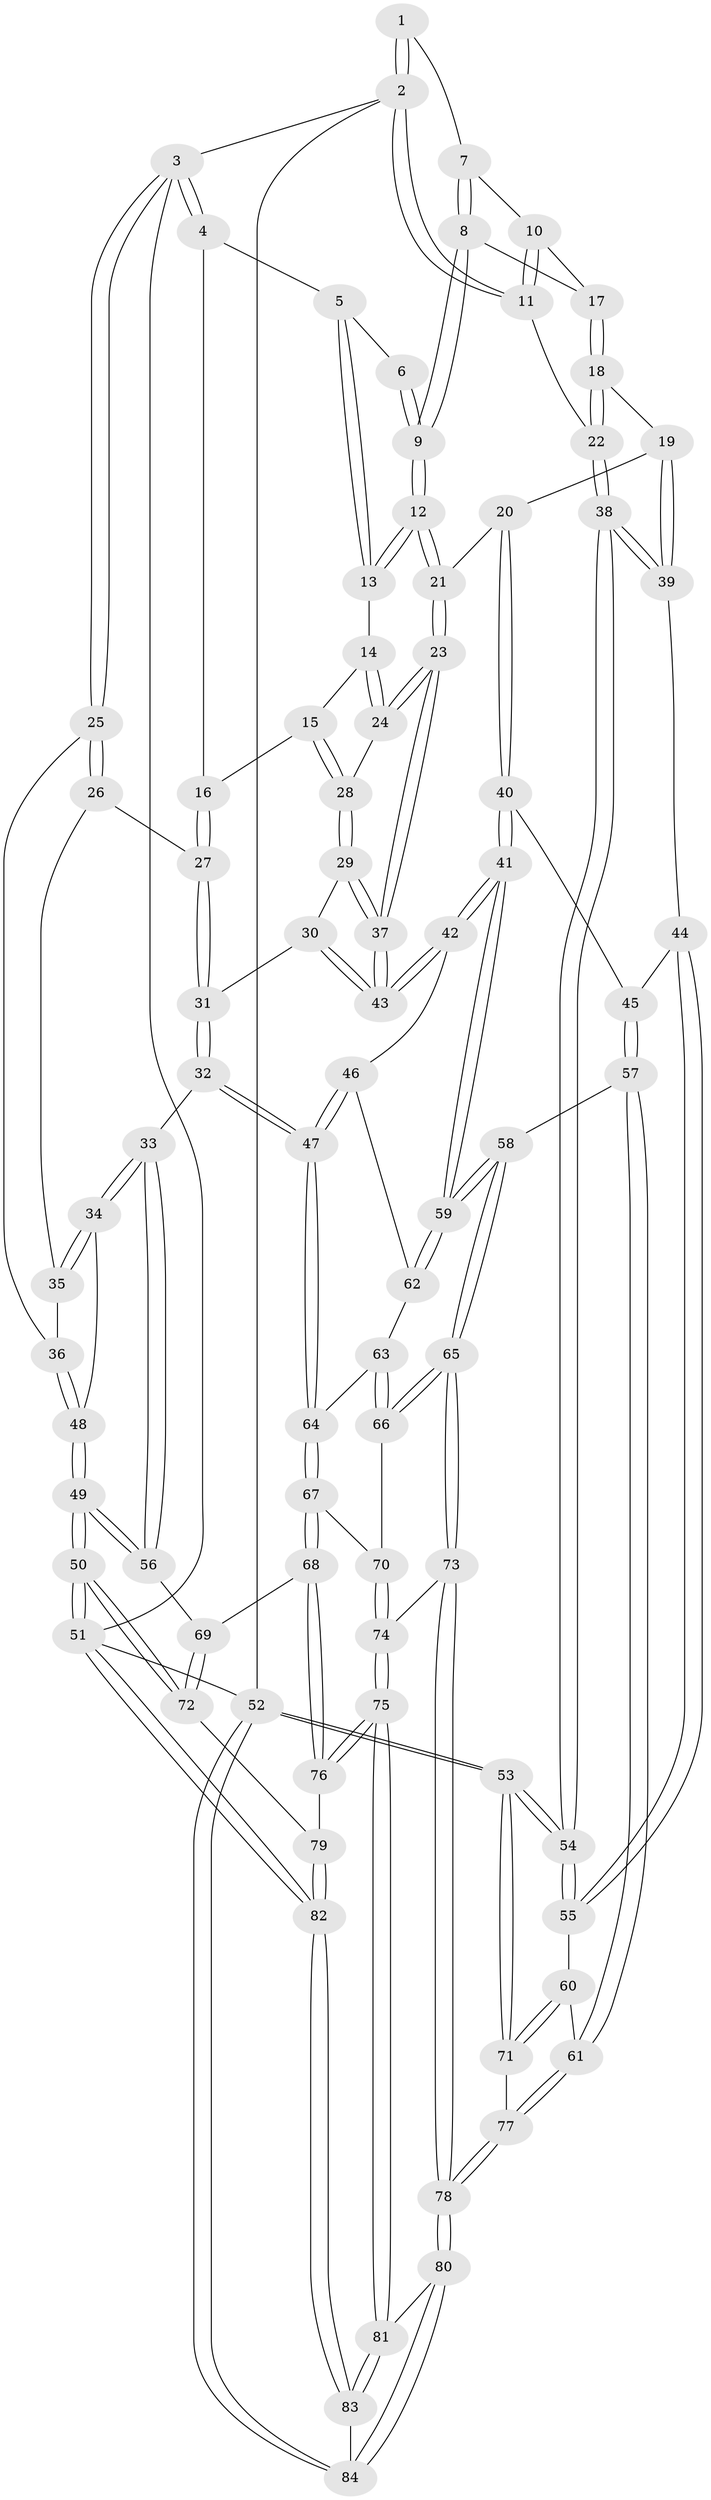 // Generated by graph-tools (version 1.1) at 2025/01/03/09/25 05:01:57]
// undirected, 84 vertices, 207 edges
graph export_dot {
graph [start="1"]
  node [color=gray90,style=filled];
  1 [pos="+0.742546203705975+0"];
  2 [pos="+1+0"];
  3 [pos="+0+0"];
  4 [pos="+0.4195493044706057+0"];
  5 [pos="+0.5014745562655348+0"];
  6 [pos="+0.6082640033704803+0"];
  7 [pos="+0.7748528560796625+0"];
  8 [pos="+0.7336594962736891+0.0994287483752372"];
  9 [pos="+0.7127332286723155+0.11501297427173036"];
  10 [pos="+0.8514921064049562+0.0852126111110485"];
  11 [pos="+1+0"];
  12 [pos="+0.6672277706269463+0.16582127322982074"];
  13 [pos="+0.6086040808230956+0.1216785950574683"];
  14 [pos="+0.5166106498802483+0.16564381094213398"];
  15 [pos="+0.34963747431635783+0.06532324963816184"];
  16 [pos="+0.34035594477667663+0.05210534327697182"];
  17 [pos="+0.8357564772052994+0.11138074023119146"];
  18 [pos="+0.8476368193143587+0.2422042052714397"];
  19 [pos="+0.8454827384119504+0.24393298333367827"];
  20 [pos="+0.7535055040947604+0.26483642916651773"];
  21 [pos="+0.6849374084387085+0.22570653926022424"];
  22 [pos="+1+0.1730634136613277"];
  23 [pos="+0.5562290129445803+0.31858172684391745"];
  24 [pos="+0.5088457442767543+0.20411379746877817"];
  25 [pos="+0+0"];
  26 [pos="+0.2526506244794439+0.11233546743523642"];
  27 [pos="+0.25818618126844944+0.11049007818467345"];
  28 [pos="+0.40489346054056113+0.23299994759900167"];
  29 [pos="+0.40416566674875126+0.24152236038856095"];
  30 [pos="+0.3449832433094843+0.3105023564761726"];
  31 [pos="+0.31580707324955354+0.3240345655273778"];
  32 [pos="+0.23255790201251303+0.4250235060849567"];
  33 [pos="+0.22647287635260463+0.4249121353950513"];
  34 [pos="+0.1515880519145825+0.332217175280988"];
  35 [pos="+0.1829835274410472+0.2077671803752049"];
  36 [pos="+0+0.05811542540758726"];
  37 [pos="+0.5418069430656773+0.34339970043643253"];
  38 [pos="+1+0.1933336482673545"];
  39 [pos="+0.8928234855391103+0.38104811791863546"];
  40 [pos="+0.7455145445296003+0.3707961393066029"];
  41 [pos="+0.5599598040772399+0.45352893424574753"];
  42 [pos="+0.5352150343080064+0.42291134209791004"];
  43 [pos="+0.5329891055557756+0.3945776848332577"];
  44 [pos="+0.8876230647076643+0.4304655215874479"];
  45 [pos="+0.8054936015033185+0.4620387520880946"];
  46 [pos="+0.38024584317312754+0.46084920731376533"];
  47 [pos="+0.27376560779331965+0.45242559547684336"];
  48 [pos="+0+0.25099857012914367"];
  49 [pos="+0+0.46580496864119253"];
  50 [pos="+0+0.7616691152826265"];
  51 [pos="+0+1"];
  52 [pos="+1+1"];
  53 [pos="+1+1"];
  54 [pos="+1+0.4926444109402049"];
  55 [pos="+1+0.5074446086966877"];
  56 [pos="+0.1725843690373959+0.48227792283882803"];
  57 [pos="+0.7471694781430489+0.6128693648433083"];
  58 [pos="+0.6197116959502453+0.6027793629645806"];
  59 [pos="+0.5704416730661862+0.4862738404212464"];
  60 [pos="+0.9389283359831861+0.5854186518455768"];
  61 [pos="+0.7604588725415048+0.6240022927034156"];
  62 [pos="+0.41619564679498594+0.5553452357820371"];
  63 [pos="+0.4157824005731718+0.5652219885255327"];
  64 [pos="+0.3170174822882019+0.5791777630394874"];
  65 [pos="+0.6074579981114092+0.6158886348830576"];
  66 [pos="+0.4633751347439632+0.6540750408236427"];
  67 [pos="+0.3249603486258071+0.6696831440187747"];
  68 [pos="+0.30202080173858137+0.6920958344148719"];
  69 [pos="+0.14542861126739323+0.5720007719708924"];
  70 [pos="+0.44566137485559637+0.6661780689149172"];
  71 [pos="+0.9912757813286456+0.8524959460277485"];
  72 [pos="+0.05199164765347387+0.6853242386523167"];
  73 [pos="+0.5853408974821854+0.7898019764975212"];
  74 [pos="+0.44738182218847966+0.8130859667659517"];
  75 [pos="+0.4139556810682996+0.8512311625584345"];
  76 [pos="+0.2589687457787716+0.7906178723845105"];
  77 [pos="+0.8298926429157802+0.7865642895289665"];
  78 [pos="+0.6578459392790609+0.9240083122495971"];
  79 [pos="+0.255433377982963+0.7924896120124165"];
  80 [pos="+0.656873868424977+0.9276081313943094"];
  81 [pos="+0.4141246414722042+0.8518089226254215"];
  82 [pos="+0.025829049150382134+1"];
  83 [pos="+0.4252593126640729+1"];
  84 [pos="+0.6364635456686498+1"];
  1 -- 2;
  1 -- 2;
  1 -- 7;
  2 -- 3;
  2 -- 11;
  2 -- 11;
  2 -- 52;
  3 -- 4;
  3 -- 4;
  3 -- 25;
  3 -- 25;
  3 -- 51;
  4 -- 5;
  4 -- 16;
  5 -- 6;
  5 -- 13;
  5 -- 13;
  6 -- 9;
  6 -- 9;
  7 -- 8;
  7 -- 8;
  7 -- 10;
  8 -- 9;
  8 -- 9;
  8 -- 17;
  9 -- 12;
  9 -- 12;
  10 -- 11;
  10 -- 11;
  10 -- 17;
  11 -- 22;
  12 -- 13;
  12 -- 13;
  12 -- 21;
  12 -- 21;
  13 -- 14;
  14 -- 15;
  14 -- 24;
  14 -- 24;
  15 -- 16;
  15 -- 28;
  15 -- 28;
  16 -- 27;
  16 -- 27;
  17 -- 18;
  17 -- 18;
  18 -- 19;
  18 -- 22;
  18 -- 22;
  19 -- 20;
  19 -- 39;
  19 -- 39;
  20 -- 21;
  20 -- 40;
  20 -- 40;
  21 -- 23;
  21 -- 23;
  22 -- 38;
  22 -- 38;
  23 -- 24;
  23 -- 24;
  23 -- 37;
  23 -- 37;
  24 -- 28;
  25 -- 26;
  25 -- 26;
  25 -- 36;
  26 -- 27;
  26 -- 35;
  27 -- 31;
  27 -- 31;
  28 -- 29;
  28 -- 29;
  29 -- 30;
  29 -- 37;
  29 -- 37;
  30 -- 31;
  30 -- 43;
  30 -- 43;
  31 -- 32;
  31 -- 32;
  32 -- 33;
  32 -- 47;
  32 -- 47;
  33 -- 34;
  33 -- 34;
  33 -- 56;
  33 -- 56;
  34 -- 35;
  34 -- 35;
  34 -- 48;
  35 -- 36;
  36 -- 48;
  36 -- 48;
  37 -- 43;
  37 -- 43;
  38 -- 39;
  38 -- 39;
  38 -- 54;
  38 -- 54;
  39 -- 44;
  40 -- 41;
  40 -- 41;
  40 -- 45;
  41 -- 42;
  41 -- 42;
  41 -- 59;
  41 -- 59;
  42 -- 43;
  42 -- 43;
  42 -- 46;
  44 -- 45;
  44 -- 55;
  44 -- 55;
  45 -- 57;
  45 -- 57;
  46 -- 47;
  46 -- 47;
  46 -- 62;
  47 -- 64;
  47 -- 64;
  48 -- 49;
  48 -- 49;
  49 -- 50;
  49 -- 50;
  49 -- 56;
  49 -- 56;
  50 -- 51;
  50 -- 51;
  50 -- 72;
  50 -- 72;
  51 -- 82;
  51 -- 82;
  51 -- 52;
  52 -- 53;
  52 -- 53;
  52 -- 84;
  52 -- 84;
  53 -- 54;
  53 -- 54;
  53 -- 71;
  53 -- 71;
  54 -- 55;
  54 -- 55;
  55 -- 60;
  56 -- 69;
  57 -- 58;
  57 -- 61;
  57 -- 61;
  58 -- 59;
  58 -- 59;
  58 -- 65;
  58 -- 65;
  59 -- 62;
  59 -- 62;
  60 -- 61;
  60 -- 71;
  60 -- 71;
  61 -- 77;
  61 -- 77;
  62 -- 63;
  63 -- 64;
  63 -- 66;
  63 -- 66;
  64 -- 67;
  64 -- 67;
  65 -- 66;
  65 -- 66;
  65 -- 73;
  65 -- 73;
  66 -- 70;
  67 -- 68;
  67 -- 68;
  67 -- 70;
  68 -- 69;
  68 -- 76;
  68 -- 76;
  69 -- 72;
  69 -- 72;
  70 -- 74;
  70 -- 74;
  71 -- 77;
  72 -- 79;
  73 -- 74;
  73 -- 78;
  73 -- 78;
  74 -- 75;
  74 -- 75;
  75 -- 76;
  75 -- 76;
  75 -- 81;
  75 -- 81;
  76 -- 79;
  77 -- 78;
  77 -- 78;
  78 -- 80;
  78 -- 80;
  79 -- 82;
  79 -- 82;
  80 -- 81;
  80 -- 84;
  80 -- 84;
  81 -- 83;
  81 -- 83;
  82 -- 83;
  82 -- 83;
  83 -- 84;
}
